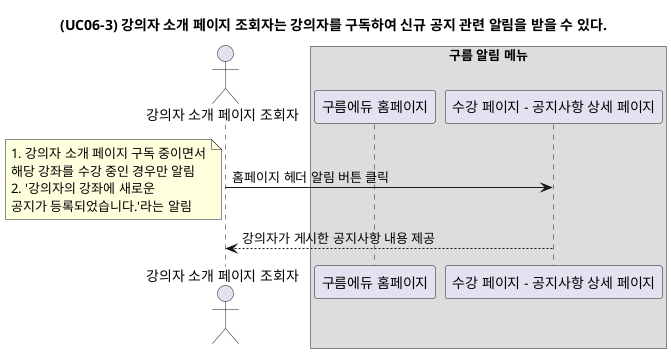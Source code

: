 @startuml

title (UC06-3) 강의자 소개 페이지 조회자는 강의자를 구독하여 신규 공지 관련 알림을 받을 수 있다.
actor "강의자 소개 페이지 조회자"

box "구름 알림 메뉴"
participant "구름에듀 홈페이지"
participant "수강 페이지 - 공지사항 상세 페이지"
endbox

"강의자 소개 페이지 조회자" -> "수강 페이지 - 공지사항 상세 페이지" : 홈페이지 헤더 알림 버튼 클릭
note left
1. 강의자 소개 페이지 구독 중이면서
해당 강좌를 수강 중인 경우만 알림
2. '강의자의 강좌에 새로운
공지가 등록되었습니다.'라는 알림
end note
"수강 페이지 - 공지사항 상세 페이지" --> "강의자 소개 페이지 조회자" : 강의자가 게시한 공지사항 내용 제공


@enduml